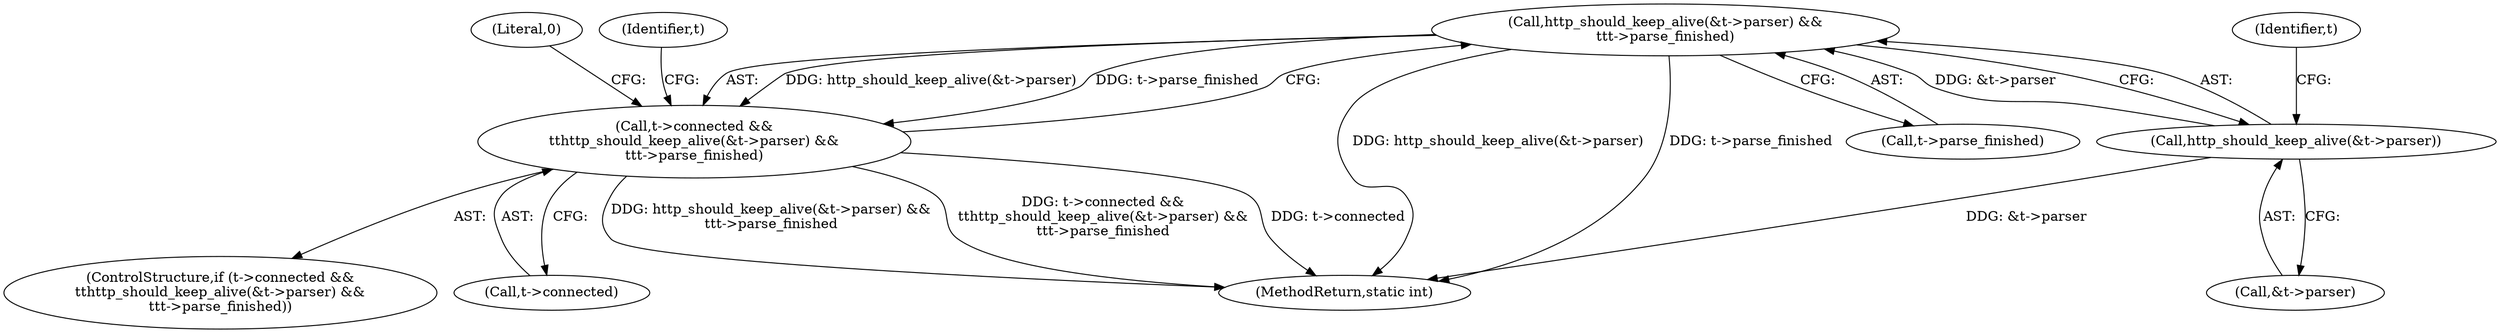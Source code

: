 digraph "0_libgit2_b5c6a1b407b7f8b952bded2789593b68b1876211@pointer" {
"1000110" [label="(Call,http_should_keep_alive(&t->parser) &&\n\t\tt->parse_finished)"];
"1000111" [label="(Call,http_should_keep_alive(&t->parser))"];
"1000106" [label="(Call,t->connected &&\n\t\thttp_should_keep_alive(&t->parser) &&\n\t\tt->parse_finished)"];
"1000111" [label="(Call,http_should_keep_alive(&t->parser))"];
"1000326" [label="(MethodReturn,static int)"];
"1000112" [label="(Call,&t->parser)"];
"1000105" [label="(ControlStructure,if (t->connected &&\n\t\thttp_should_keep_alive(&t->parser) &&\n\t\tt->parse_finished))"];
"1000117" [label="(Identifier,t)"];
"1000106" [label="(Call,t->connected &&\n\t\thttp_should_keep_alive(&t->parser) &&\n\t\tt->parse_finished)"];
"1000116" [label="(Call,t->parse_finished)"];
"1000120" [label="(Literal,0)"];
"1000123" [label="(Identifier,t)"];
"1000107" [label="(Call,t->connected)"];
"1000110" [label="(Call,http_should_keep_alive(&t->parser) &&\n\t\tt->parse_finished)"];
"1000110" -> "1000106"  [label="AST: "];
"1000110" -> "1000111"  [label="CFG: "];
"1000110" -> "1000116"  [label="CFG: "];
"1000111" -> "1000110"  [label="AST: "];
"1000116" -> "1000110"  [label="AST: "];
"1000106" -> "1000110"  [label="CFG: "];
"1000110" -> "1000326"  [label="DDG: http_should_keep_alive(&t->parser)"];
"1000110" -> "1000326"  [label="DDG: t->parse_finished"];
"1000110" -> "1000106"  [label="DDG: http_should_keep_alive(&t->parser)"];
"1000110" -> "1000106"  [label="DDG: t->parse_finished"];
"1000111" -> "1000110"  [label="DDG: &t->parser"];
"1000111" -> "1000112"  [label="CFG: "];
"1000112" -> "1000111"  [label="AST: "];
"1000117" -> "1000111"  [label="CFG: "];
"1000111" -> "1000326"  [label="DDG: &t->parser"];
"1000106" -> "1000105"  [label="AST: "];
"1000106" -> "1000107"  [label="CFG: "];
"1000107" -> "1000106"  [label="AST: "];
"1000120" -> "1000106"  [label="CFG: "];
"1000123" -> "1000106"  [label="CFG: "];
"1000106" -> "1000326"  [label="DDG: t->connected &&\n\t\thttp_should_keep_alive(&t->parser) &&\n\t\tt->parse_finished"];
"1000106" -> "1000326"  [label="DDG: t->connected"];
"1000106" -> "1000326"  [label="DDG: http_should_keep_alive(&t->parser) &&\n\t\tt->parse_finished"];
}
